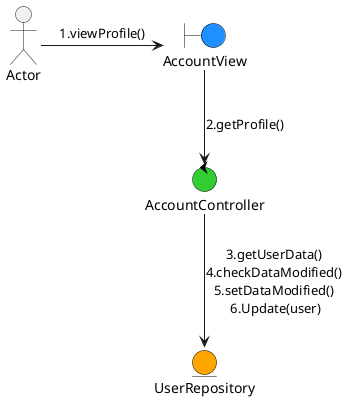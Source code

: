 @startuml UpdateUserProfile

skinparam boundary {
  backgroundColor DodgerBlue
  borderColor black
}

skinparam control {
  backgroundColor LimeGreen
  borderColor black
}

skinparam entity {
  backgroundColor Orange
  borderColor black
}

actor Actor
boundary AccountView
control AccountController
entity UserRepository

Actor -right-> (AccountView) : 1.viewProfile()
(AccountView) --> (AccountController) : 2.getProfile()
(AccountController) --> (UserRepository) : 3.getUserData() \n4.checkDataModified() \n5.setDataModified() \n6.Update(user)

@enduml
